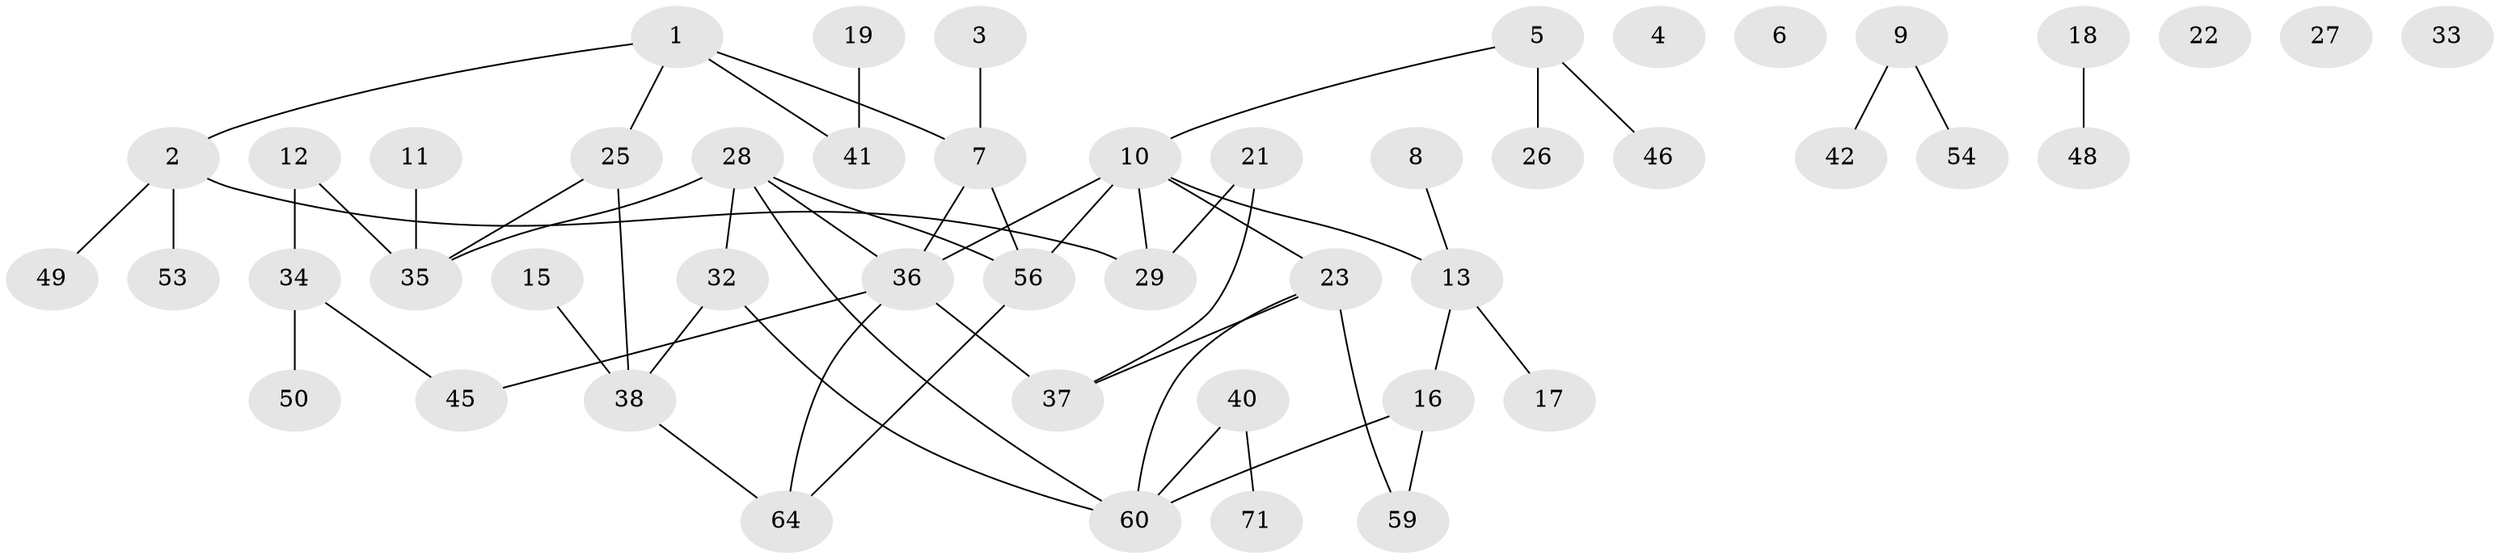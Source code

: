 // Generated by graph-tools (version 1.1) at 2025/23/03/03/25 07:23:28]
// undirected, 48 vertices, 54 edges
graph export_dot {
graph [start="1"]
  node [color=gray90,style=filled];
  1;
  2 [super="+24"];
  3;
  4;
  5 [super="+55"];
  6;
  7 [super="+43"];
  8;
  9 [super="+66"];
  10 [super="+65"];
  11;
  12;
  13 [super="+14"];
  15;
  16 [super="+20"];
  17 [super="+30"];
  18 [super="+61"];
  19 [super="+67"];
  21 [super="+63"];
  22;
  23 [super="+58"];
  25 [super="+69"];
  26;
  27;
  28 [super="+39"];
  29 [super="+31"];
  32 [super="+68"];
  33;
  34 [super="+57"];
  35 [super="+44"];
  36 [super="+72"];
  37;
  38 [super="+52"];
  40 [super="+47"];
  41 [super="+51"];
  42;
  45;
  46;
  48;
  49;
  50;
  53;
  54;
  56 [super="+70"];
  59;
  60 [super="+62"];
  64;
  71;
  1 -- 2;
  1 -- 7;
  1 -- 25;
  1 -- 41;
  2 -- 29;
  2 -- 49;
  2 -- 53;
  3 -- 7;
  5 -- 46;
  5 -- 10;
  5 -- 26;
  7 -- 56;
  7 -- 36;
  8 -- 13;
  9 -- 42;
  9 -- 54;
  10 -- 13;
  10 -- 36;
  10 -- 56;
  10 -- 29;
  10 -- 23;
  11 -- 35;
  12 -- 34;
  12 -- 35;
  13 -- 16;
  13 -- 17;
  15 -- 38;
  16 -- 59;
  16 -- 60;
  18 -- 48;
  19 -- 41;
  21 -- 29;
  21 -- 37;
  23 -- 59;
  23 -- 60;
  23 -- 37;
  25 -- 38;
  25 -- 35;
  28 -- 56;
  28 -- 32;
  28 -- 35;
  28 -- 36;
  28 -- 60;
  32 -- 60;
  32 -- 38;
  34 -- 50;
  34 -- 45;
  36 -- 37;
  36 -- 45;
  36 -- 64;
  38 -- 64;
  40 -- 71;
  40 -- 60;
  56 -- 64;
}
